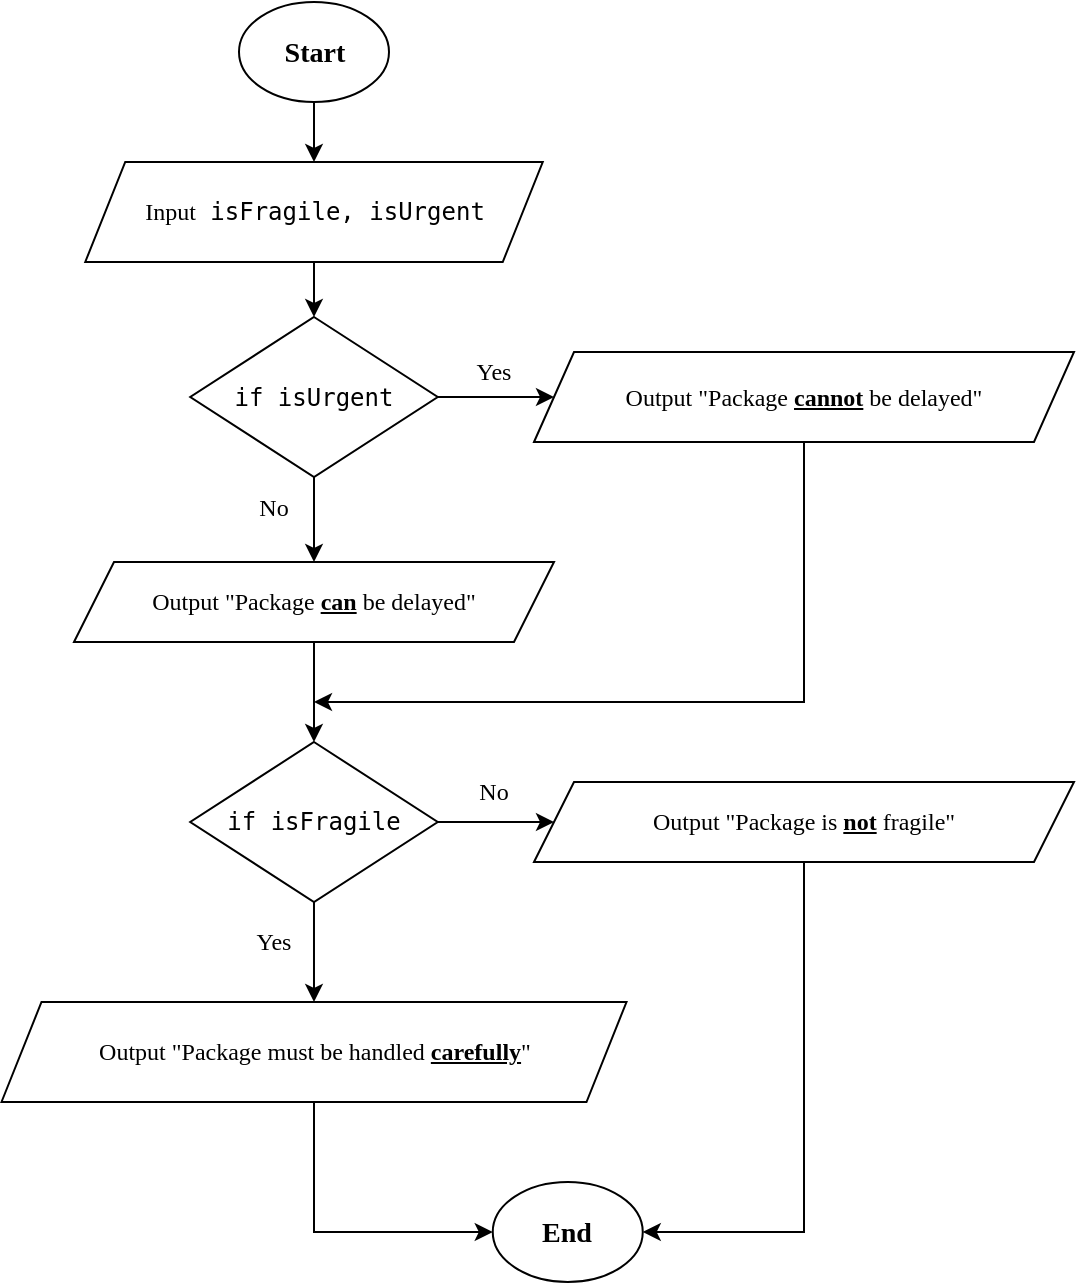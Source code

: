 <mxfile version="24.7.12">
  <diagram id="C5RBs43oDa-KdzZeNtuy" name="Page-1">
    <mxGraphModel dx="1175" dy="613" grid="1" gridSize="10" guides="1" tooltips="1" connect="1" arrows="1" fold="1" page="1" pageScale="1" pageWidth="827" pageHeight="1169" math="0" shadow="0">
      <root>
        <mxCell id="WIyWlLk6GJQsqaUBKTNV-0" />
        <mxCell id="WIyWlLk6GJQsqaUBKTNV-1" parent="WIyWlLk6GJQsqaUBKTNV-0" />
        <mxCell id="TlmRonFfV4HU9jNhe1HI-10" style="edgeStyle=orthogonalEdgeStyle;rounded=0;orthogonalLoop=1;jettySize=auto;html=1;exitX=0.5;exitY=1;exitDx=0;exitDy=0;" edge="1" parent="WIyWlLk6GJQsqaUBKTNV-1" source="TlmRonFfV4HU9jNhe1HI-0" target="TlmRonFfV4HU9jNhe1HI-1">
          <mxGeometry relative="1" as="geometry" />
        </mxCell>
        <mxCell id="TlmRonFfV4HU9jNhe1HI-0" value="&lt;h3&gt;&lt;font&gt;Start&lt;/font&gt;&lt;/h3&gt;" style="ellipse;whiteSpace=wrap;html=1;fontFamily=Verdana;" vertex="1" parent="WIyWlLk6GJQsqaUBKTNV-1">
          <mxGeometry x="232.5" y="100" width="75" height="50" as="geometry" />
        </mxCell>
        <mxCell id="TlmRonFfV4HU9jNhe1HI-11" style="edgeStyle=orthogonalEdgeStyle;rounded=0;orthogonalLoop=1;jettySize=auto;html=1;exitX=0.5;exitY=1;exitDx=0;exitDy=0;entryX=0.5;entryY=0;entryDx=0;entryDy=0;" edge="1" parent="WIyWlLk6GJQsqaUBKTNV-1" source="TlmRonFfV4HU9jNhe1HI-1" target="TlmRonFfV4HU9jNhe1HI-2">
          <mxGeometry relative="1" as="geometry" />
        </mxCell>
        <mxCell id="TlmRonFfV4HU9jNhe1HI-1" value="&lt;pre&gt;&lt;font face=&quot;Verdana&quot;&gt;Input&lt;/font&gt; isFragile, isUrgent&lt;/pre&gt;" style="shape=parallelogram;perimeter=parallelogramPerimeter;whiteSpace=wrap;html=1;fixedSize=1;fontFamily=Verdana;" vertex="1" parent="WIyWlLk6GJQsqaUBKTNV-1">
          <mxGeometry x="155.62" y="180" width="228.75" height="50" as="geometry" />
        </mxCell>
        <mxCell id="TlmRonFfV4HU9jNhe1HI-12" style="edgeStyle=orthogonalEdgeStyle;rounded=0;orthogonalLoop=1;jettySize=auto;html=1;exitX=0.5;exitY=1;exitDx=0;exitDy=0;entryX=0.5;entryY=0;entryDx=0;entryDy=0;" edge="1" parent="WIyWlLk6GJQsqaUBKTNV-1" source="TlmRonFfV4HU9jNhe1HI-2" target="TlmRonFfV4HU9jNhe1HI-4">
          <mxGeometry relative="1" as="geometry" />
        </mxCell>
        <mxCell id="TlmRonFfV4HU9jNhe1HI-15" style="edgeStyle=orthogonalEdgeStyle;rounded=0;orthogonalLoop=1;jettySize=auto;html=1;" edge="1" parent="WIyWlLk6GJQsqaUBKTNV-1" source="TlmRonFfV4HU9jNhe1HI-2" target="TlmRonFfV4HU9jNhe1HI-3">
          <mxGeometry relative="1" as="geometry" />
        </mxCell>
        <mxCell id="TlmRonFfV4HU9jNhe1HI-2" value="&lt;pre&gt;if isUrgent&lt;/pre&gt;" style="rhombus;whiteSpace=wrap;html=1;fontFamily=Verdana;" vertex="1" parent="WIyWlLk6GJQsqaUBKTNV-1">
          <mxGeometry x="208.13" y="257.5" width="123.75" height="80" as="geometry" />
        </mxCell>
        <mxCell id="TlmRonFfV4HU9jNhe1HI-19" style="edgeStyle=orthogonalEdgeStyle;rounded=0;orthogonalLoop=1;jettySize=auto;html=1;exitX=0.5;exitY=1;exitDx=0;exitDy=0;" edge="1" parent="WIyWlLk6GJQsqaUBKTNV-1" source="TlmRonFfV4HU9jNhe1HI-3">
          <mxGeometry relative="1" as="geometry">
            <mxPoint x="270" y="450" as="targetPoint" />
            <Array as="points">
              <mxPoint x="515" y="450" />
            </Array>
          </mxGeometry>
        </mxCell>
        <mxCell id="TlmRonFfV4HU9jNhe1HI-3" value="Output &quot;Package &lt;b&gt;&lt;u&gt;cannot&lt;/u&gt;&lt;/b&gt; be delayed&quot;" style="shape=parallelogram;perimeter=parallelogramPerimeter;whiteSpace=wrap;html=1;fixedSize=1;fontFamily=Verdana;" vertex="1" parent="WIyWlLk6GJQsqaUBKTNV-1">
          <mxGeometry x="380" y="275" width="270" height="45" as="geometry" />
        </mxCell>
        <mxCell id="TlmRonFfV4HU9jNhe1HI-13" style="edgeStyle=orthogonalEdgeStyle;rounded=0;orthogonalLoop=1;jettySize=auto;html=1;exitX=0.5;exitY=1;exitDx=0;exitDy=0;entryX=0.5;entryY=0;entryDx=0;entryDy=0;" edge="1" parent="WIyWlLk6GJQsqaUBKTNV-1" source="TlmRonFfV4HU9jNhe1HI-4" target="TlmRonFfV4HU9jNhe1HI-5">
          <mxGeometry relative="1" as="geometry" />
        </mxCell>
        <mxCell id="TlmRonFfV4HU9jNhe1HI-4" value="Output &quot;Package &lt;b&gt;&lt;u&gt;can&lt;/u&gt;&lt;/b&gt; be delayed&quot;" style="shape=parallelogram;perimeter=parallelogramPerimeter;whiteSpace=wrap;html=1;fixedSize=1;fontFamily=Verdana;" vertex="1" parent="WIyWlLk6GJQsqaUBKTNV-1">
          <mxGeometry x="150" y="380" width="240" height="40" as="geometry" />
        </mxCell>
        <mxCell id="TlmRonFfV4HU9jNhe1HI-14" style="edgeStyle=orthogonalEdgeStyle;rounded=0;orthogonalLoop=1;jettySize=auto;html=1;exitX=0.5;exitY=1;exitDx=0;exitDy=0;entryX=0.5;entryY=0;entryDx=0;entryDy=0;" edge="1" parent="WIyWlLk6GJQsqaUBKTNV-1" source="TlmRonFfV4HU9jNhe1HI-5" target="TlmRonFfV4HU9jNhe1HI-7">
          <mxGeometry relative="1" as="geometry" />
        </mxCell>
        <mxCell id="TlmRonFfV4HU9jNhe1HI-16" style="edgeStyle=orthogonalEdgeStyle;rounded=0;orthogonalLoop=1;jettySize=auto;html=1;exitX=1;exitY=0.5;exitDx=0;exitDy=0;" edge="1" parent="WIyWlLk6GJQsqaUBKTNV-1" source="TlmRonFfV4HU9jNhe1HI-5" target="TlmRonFfV4HU9jNhe1HI-6">
          <mxGeometry relative="1" as="geometry" />
        </mxCell>
        <mxCell id="TlmRonFfV4HU9jNhe1HI-5" value="&lt;pre&gt;if isFragile&lt;/pre&gt;" style="rhombus;whiteSpace=wrap;html=1;fontFamily=Verdana;" vertex="1" parent="WIyWlLk6GJQsqaUBKTNV-1">
          <mxGeometry x="208.12" y="470" width="123.75" height="80" as="geometry" />
        </mxCell>
        <mxCell id="TlmRonFfV4HU9jNhe1HI-18" style="edgeStyle=orthogonalEdgeStyle;rounded=0;orthogonalLoop=1;jettySize=auto;html=1;exitX=0.5;exitY=1;exitDx=0;exitDy=0;entryX=1;entryY=0.5;entryDx=0;entryDy=0;" edge="1" parent="WIyWlLk6GJQsqaUBKTNV-1" source="TlmRonFfV4HU9jNhe1HI-6" target="TlmRonFfV4HU9jNhe1HI-8">
          <mxGeometry relative="1" as="geometry" />
        </mxCell>
        <mxCell id="TlmRonFfV4HU9jNhe1HI-6" value="Output &quot;Package is &lt;b&gt;&lt;u&gt;not&lt;/u&gt;&lt;/b&gt; fragile&quot;" style="shape=parallelogram;perimeter=parallelogramPerimeter;whiteSpace=wrap;html=1;fixedSize=1;fontFamily=Verdana;" vertex="1" parent="WIyWlLk6GJQsqaUBKTNV-1">
          <mxGeometry x="380" y="490" width="270" height="40" as="geometry" />
        </mxCell>
        <mxCell id="TlmRonFfV4HU9jNhe1HI-17" style="edgeStyle=orthogonalEdgeStyle;rounded=0;orthogonalLoop=1;jettySize=auto;html=1;exitX=0.5;exitY=1;exitDx=0;exitDy=0;entryX=0;entryY=0.5;entryDx=0;entryDy=0;" edge="1" parent="WIyWlLk6GJQsqaUBKTNV-1" source="TlmRonFfV4HU9jNhe1HI-7" target="TlmRonFfV4HU9jNhe1HI-8">
          <mxGeometry relative="1" as="geometry" />
        </mxCell>
        <mxCell id="TlmRonFfV4HU9jNhe1HI-7" value="Output &quot;Package must be handled &lt;b&gt;&lt;u&gt;carefully&lt;/u&gt;&lt;/b&gt;&quot;" style="shape=parallelogram;perimeter=parallelogramPerimeter;whiteSpace=wrap;html=1;fixedSize=1;fontFamily=Verdana;" vertex="1" parent="WIyWlLk6GJQsqaUBKTNV-1">
          <mxGeometry x="113.75" y="600" width="312.5" height="50" as="geometry" />
        </mxCell>
        <mxCell id="TlmRonFfV4HU9jNhe1HI-8" value="&lt;h3&gt;End&lt;/h3&gt;" style="ellipse;whiteSpace=wrap;html=1;fontFamily=Verdana;" vertex="1" parent="WIyWlLk6GJQsqaUBKTNV-1">
          <mxGeometry x="359.38" y="690" width="75" height="50" as="geometry" />
        </mxCell>
        <mxCell id="TlmRonFfV4HU9jNhe1HI-20" value="No" style="text;html=1;align=center;verticalAlign=middle;whiteSpace=wrap;rounded=0;fontFamily=Verdana;" vertex="1" parent="WIyWlLk6GJQsqaUBKTNV-1">
          <mxGeometry x="220" y="337.5" width="60" height="30" as="geometry" />
        </mxCell>
        <mxCell id="TlmRonFfV4HU9jNhe1HI-21" value="Yes" style="text;html=1;align=center;verticalAlign=middle;whiteSpace=wrap;rounded=0;fontFamily=Verdana;" vertex="1" parent="WIyWlLk6GJQsqaUBKTNV-1">
          <mxGeometry x="330" y="270" width="60" height="30" as="geometry" />
        </mxCell>
        <mxCell id="TlmRonFfV4HU9jNhe1HI-22" value="Yes" style="text;html=1;align=center;verticalAlign=middle;whiteSpace=wrap;rounded=0;fontFamily=Verdana;" vertex="1" parent="WIyWlLk6GJQsqaUBKTNV-1">
          <mxGeometry x="220" y="555" width="60" height="30" as="geometry" />
        </mxCell>
        <mxCell id="TlmRonFfV4HU9jNhe1HI-23" value="No" style="text;html=1;align=center;verticalAlign=middle;whiteSpace=wrap;rounded=0;fontFamily=Verdana;" vertex="1" parent="WIyWlLk6GJQsqaUBKTNV-1">
          <mxGeometry x="330" y="480" width="60" height="30" as="geometry" />
        </mxCell>
      </root>
    </mxGraphModel>
  </diagram>
</mxfile>
